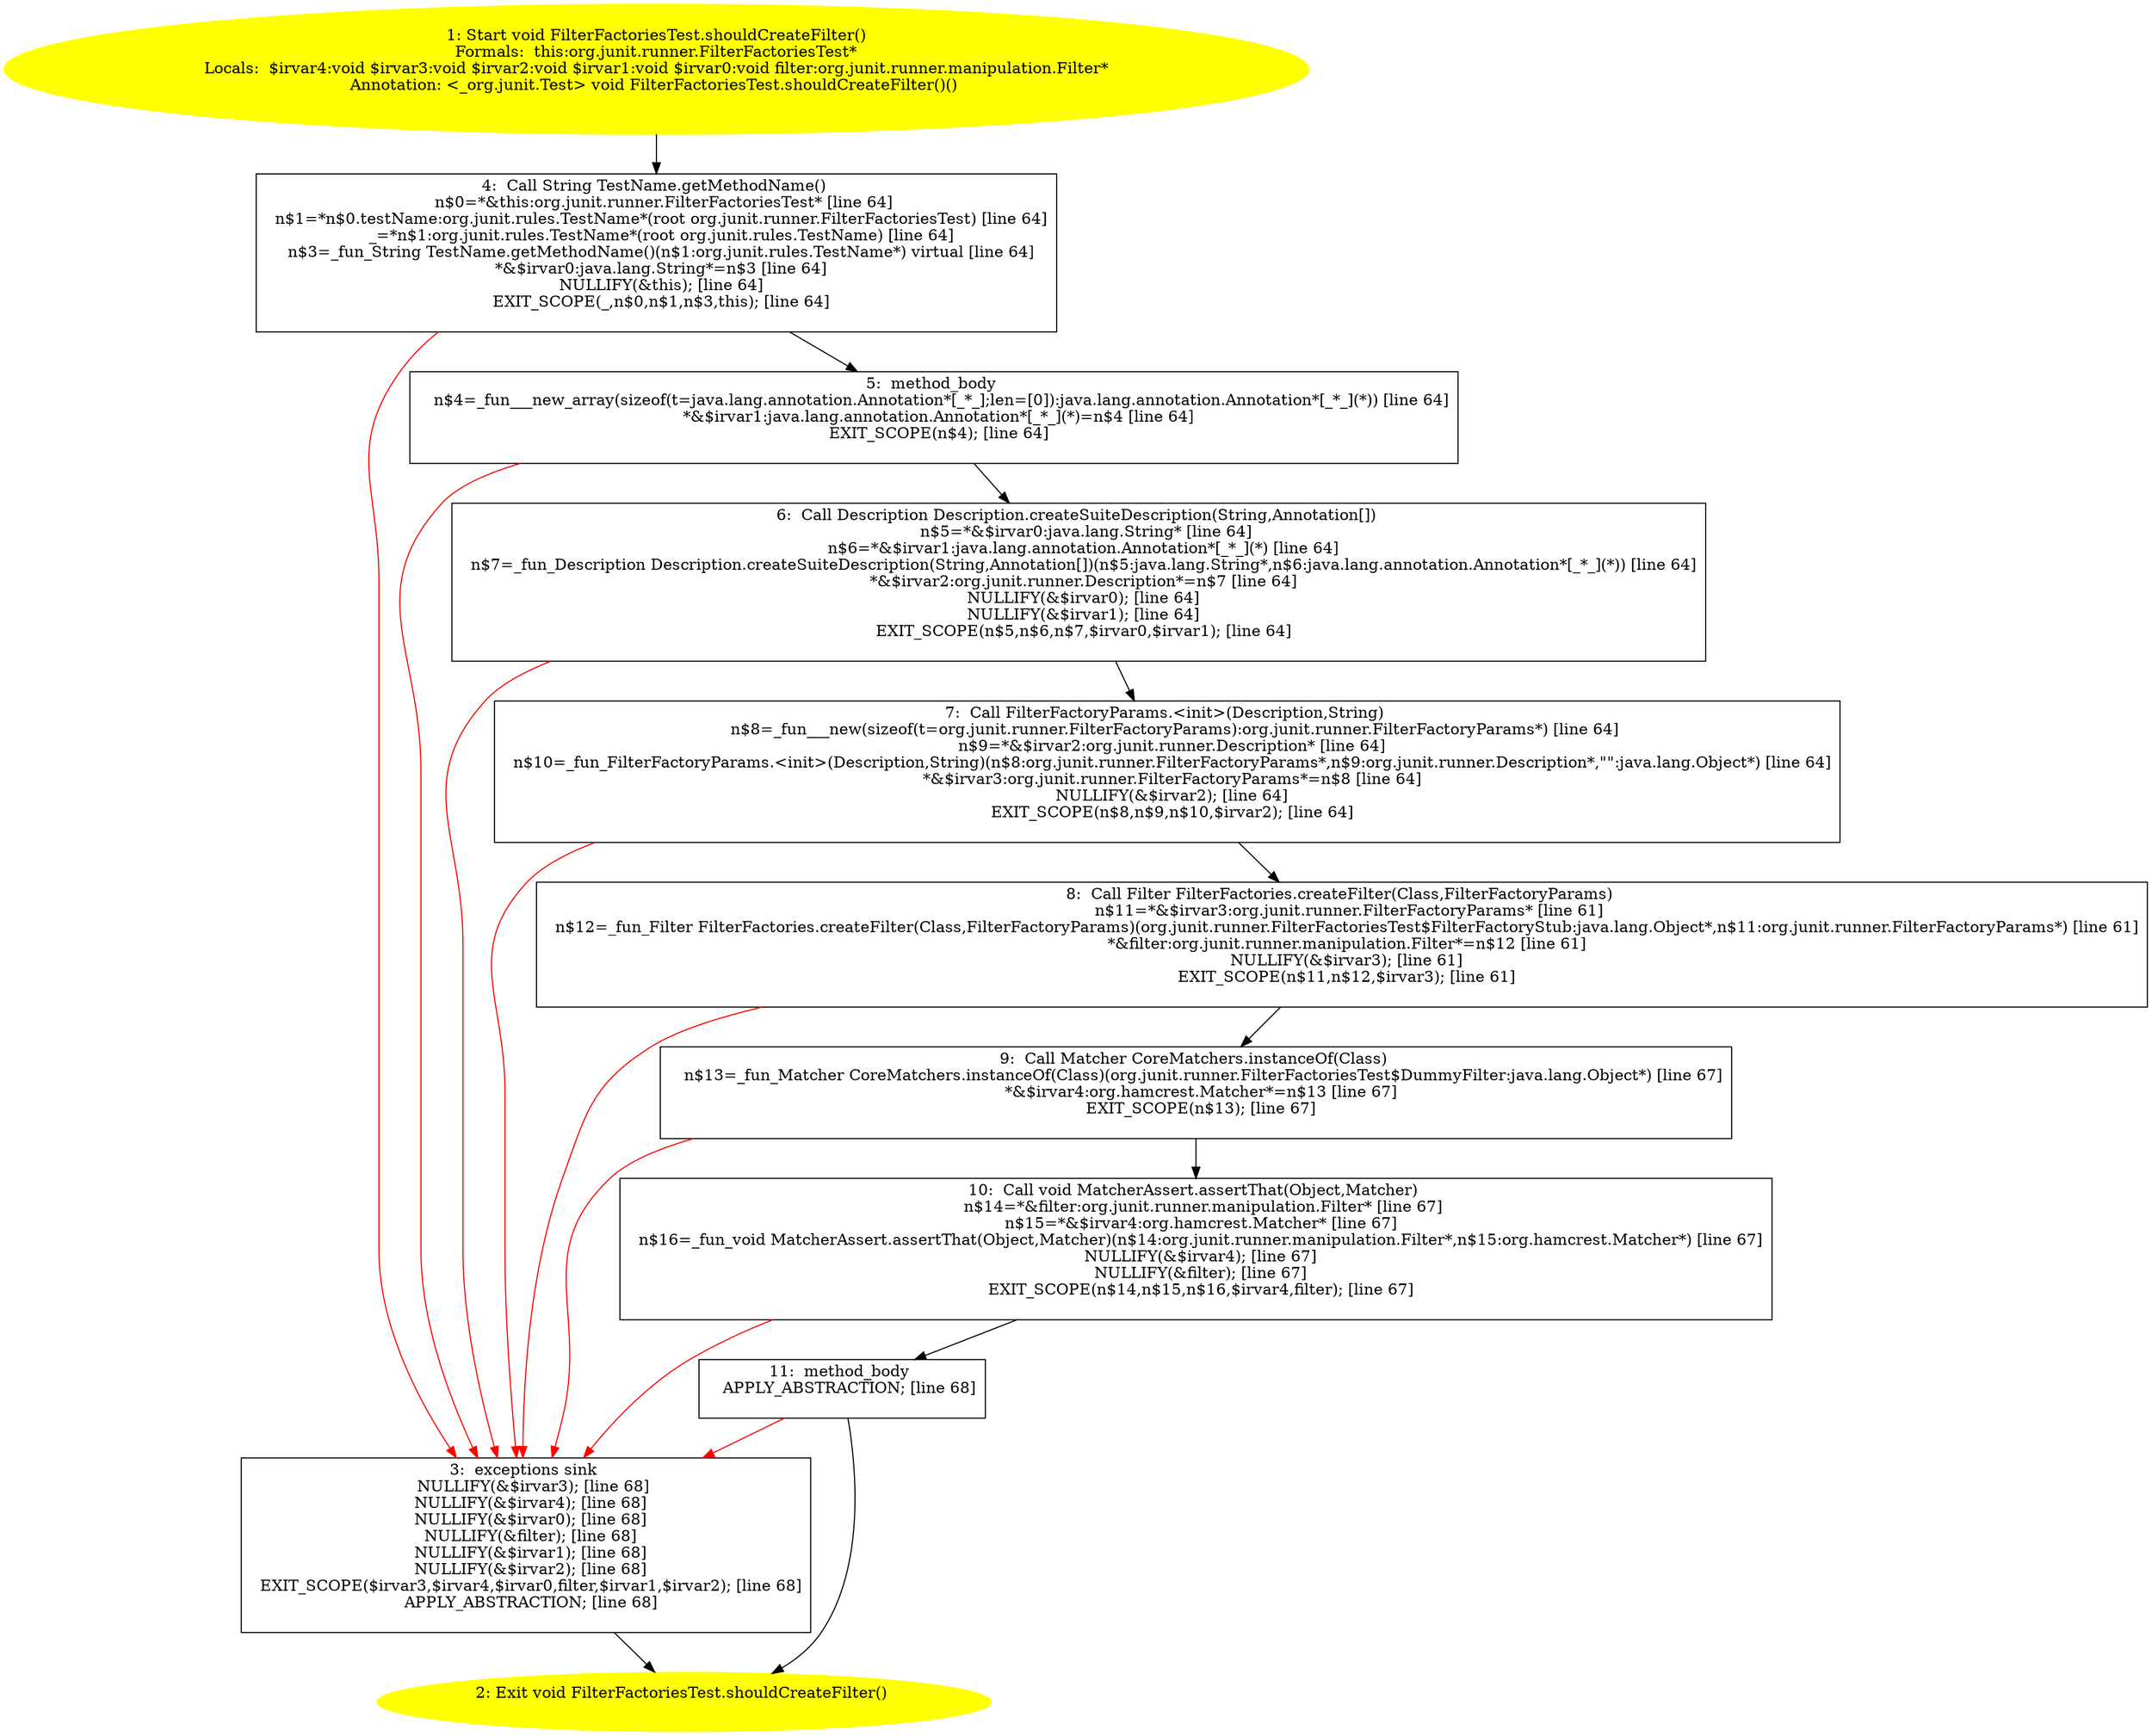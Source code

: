 /* @generated */
digraph cfg {
"org.junit.runner.FilterFactoriesTest.shouldCreateFilter():void.be33dbc5bb1e1d9f9002af1d68ece3c2_1" [label="1: Start void FilterFactoriesTest.shouldCreateFilter()\nFormals:  this:org.junit.runner.FilterFactoriesTest*\nLocals:  $irvar4:void $irvar3:void $irvar2:void $irvar1:void $irvar0:void filter:org.junit.runner.manipulation.Filter*\nAnnotation: <_org.junit.Test> void FilterFactoriesTest.shouldCreateFilter()() \n  " color=yellow style=filled]
	

	 "org.junit.runner.FilterFactoriesTest.shouldCreateFilter():void.be33dbc5bb1e1d9f9002af1d68ece3c2_1" -> "org.junit.runner.FilterFactoriesTest.shouldCreateFilter():void.be33dbc5bb1e1d9f9002af1d68ece3c2_4" ;
"org.junit.runner.FilterFactoriesTest.shouldCreateFilter():void.be33dbc5bb1e1d9f9002af1d68ece3c2_2" [label="2: Exit void FilterFactoriesTest.shouldCreateFilter() \n  " color=yellow style=filled]
	

"org.junit.runner.FilterFactoriesTest.shouldCreateFilter():void.be33dbc5bb1e1d9f9002af1d68ece3c2_3" [label="3:  exceptions sink \n   NULLIFY(&$irvar3); [line 68]\n  NULLIFY(&$irvar4); [line 68]\n  NULLIFY(&$irvar0); [line 68]\n  NULLIFY(&filter); [line 68]\n  NULLIFY(&$irvar1); [line 68]\n  NULLIFY(&$irvar2); [line 68]\n  EXIT_SCOPE($irvar3,$irvar4,$irvar0,filter,$irvar1,$irvar2); [line 68]\n  APPLY_ABSTRACTION; [line 68]\n " shape="box"]
	

	 "org.junit.runner.FilterFactoriesTest.shouldCreateFilter():void.be33dbc5bb1e1d9f9002af1d68ece3c2_3" -> "org.junit.runner.FilterFactoriesTest.shouldCreateFilter():void.be33dbc5bb1e1d9f9002af1d68ece3c2_2" ;
"org.junit.runner.FilterFactoriesTest.shouldCreateFilter():void.be33dbc5bb1e1d9f9002af1d68ece3c2_4" [label="4:  Call String TestName.getMethodName() \n   n$0=*&this:org.junit.runner.FilterFactoriesTest* [line 64]\n  n$1=*n$0.testName:org.junit.rules.TestName*(root org.junit.runner.FilterFactoriesTest) [line 64]\n  _=*n$1:org.junit.rules.TestName*(root org.junit.rules.TestName) [line 64]\n  n$3=_fun_String TestName.getMethodName()(n$1:org.junit.rules.TestName*) virtual [line 64]\n  *&$irvar0:java.lang.String*=n$3 [line 64]\n  NULLIFY(&this); [line 64]\n  EXIT_SCOPE(_,n$0,n$1,n$3,this); [line 64]\n " shape="box"]
	

	 "org.junit.runner.FilterFactoriesTest.shouldCreateFilter():void.be33dbc5bb1e1d9f9002af1d68ece3c2_4" -> "org.junit.runner.FilterFactoriesTest.shouldCreateFilter():void.be33dbc5bb1e1d9f9002af1d68ece3c2_5" ;
	 "org.junit.runner.FilterFactoriesTest.shouldCreateFilter():void.be33dbc5bb1e1d9f9002af1d68ece3c2_4" -> "org.junit.runner.FilterFactoriesTest.shouldCreateFilter():void.be33dbc5bb1e1d9f9002af1d68ece3c2_3" [color="red" ];
"org.junit.runner.FilterFactoriesTest.shouldCreateFilter():void.be33dbc5bb1e1d9f9002af1d68ece3c2_5" [label="5:  method_body \n   n$4=_fun___new_array(sizeof(t=java.lang.annotation.Annotation*[_*_];len=[0]):java.lang.annotation.Annotation*[_*_](*)) [line 64]\n  *&$irvar1:java.lang.annotation.Annotation*[_*_](*)=n$4 [line 64]\n  EXIT_SCOPE(n$4); [line 64]\n " shape="box"]
	

	 "org.junit.runner.FilterFactoriesTest.shouldCreateFilter():void.be33dbc5bb1e1d9f9002af1d68ece3c2_5" -> "org.junit.runner.FilterFactoriesTest.shouldCreateFilter():void.be33dbc5bb1e1d9f9002af1d68ece3c2_6" ;
	 "org.junit.runner.FilterFactoriesTest.shouldCreateFilter():void.be33dbc5bb1e1d9f9002af1d68ece3c2_5" -> "org.junit.runner.FilterFactoriesTest.shouldCreateFilter():void.be33dbc5bb1e1d9f9002af1d68ece3c2_3" [color="red" ];
"org.junit.runner.FilterFactoriesTest.shouldCreateFilter():void.be33dbc5bb1e1d9f9002af1d68ece3c2_6" [label="6:  Call Description Description.createSuiteDescription(String,Annotation[]) \n   n$5=*&$irvar0:java.lang.String* [line 64]\n  n$6=*&$irvar1:java.lang.annotation.Annotation*[_*_](*) [line 64]\n  n$7=_fun_Description Description.createSuiteDescription(String,Annotation[])(n$5:java.lang.String*,n$6:java.lang.annotation.Annotation*[_*_](*)) [line 64]\n  *&$irvar2:org.junit.runner.Description*=n$7 [line 64]\n  NULLIFY(&$irvar0); [line 64]\n  NULLIFY(&$irvar1); [line 64]\n  EXIT_SCOPE(n$5,n$6,n$7,$irvar0,$irvar1); [line 64]\n " shape="box"]
	

	 "org.junit.runner.FilterFactoriesTest.shouldCreateFilter():void.be33dbc5bb1e1d9f9002af1d68ece3c2_6" -> "org.junit.runner.FilterFactoriesTest.shouldCreateFilter():void.be33dbc5bb1e1d9f9002af1d68ece3c2_7" ;
	 "org.junit.runner.FilterFactoriesTest.shouldCreateFilter():void.be33dbc5bb1e1d9f9002af1d68ece3c2_6" -> "org.junit.runner.FilterFactoriesTest.shouldCreateFilter():void.be33dbc5bb1e1d9f9002af1d68ece3c2_3" [color="red" ];
"org.junit.runner.FilterFactoriesTest.shouldCreateFilter():void.be33dbc5bb1e1d9f9002af1d68ece3c2_7" [label="7:  Call FilterFactoryParams.<init>(Description,String) \n   n$8=_fun___new(sizeof(t=org.junit.runner.FilterFactoryParams):org.junit.runner.FilterFactoryParams*) [line 64]\n  n$9=*&$irvar2:org.junit.runner.Description* [line 64]\n  n$10=_fun_FilterFactoryParams.<init>(Description,String)(n$8:org.junit.runner.FilterFactoryParams*,n$9:org.junit.runner.Description*,\"\":java.lang.Object*) [line 64]\n  *&$irvar3:org.junit.runner.FilterFactoryParams*=n$8 [line 64]\n  NULLIFY(&$irvar2); [line 64]\n  EXIT_SCOPE(n$8,n$9,n$10,$irvar2); [line 64]\n " shape="box"]
	

	 "org.junit.runner.FilterFactoriesTest.shouldCreateFilter():void.be33dbc5bb1e1d9f9002af1d68ece3c2_7" -> "org.junit.runner.FilterFactoriesTest.shouldCreateFilter():void.be33dbc5bb1e1d9f9002af1d68ece3c2_8" ;
	 "org.junit.runner.FilterFactoriesTest.shouldCreateFilter():void.be33dbc5bb1e1d9f9002af1d68ece3c2_7" -> "org.junit.runner.FilterFactoriesTest.shouldCreateFilter():void.be33dbc5bb1e1d9f9002af1d68ece3c2_3" [color="red" ];
"org.junit.runner.FilterFactoriesTest.shouldCreateFilter():void.be33dbc5bb1e1d9f9002af1d68ece3c2_8" [label="8:  Call Filter FilterFactories.createFilter(Class,FilterFactoryParams) \n   n$11=*&$irvar3:org.junit.runner.FilterFactoryParams* [line 61]\n  n$12=_fun_Filter FilterFactories.createFilter(Class,FilterFactoryParams)(org.junit.runner.FilterFactoriesTest$FilterFactoryStub:java.lang.Object*,n$11:org.junit.runner.FilterFactoryParams*) [line 61]\n  *&filter:org.junit.runner.manipulation.Filter*=n$12 [line 61]\n  NULLIFY(&$irvar3); [line 61]\n  EXIT_SCOPE(n$11,n$12,$irvar3); [line 61]\n " shape="box"]
	

	 "org.junit.runner.FilterFactoriesTest.shouldCreateFilter():void.be33dbc5bb1e1d9f9002af1d68ece3c2_8" -> "org.junit.runner.FilterFactoriesTest.shouldCreateFilter():void.be33dbc5bb1e1d9f9002af1d68ece3c2_9" ;
	 "org.junit.runner.FilterFactoriesTest.shouldCreateFilter():void.be33dbc5bb1e1d9f9002af1d68ece3c2_8" -> "org.junit.runner.FilterFactoriesTest.shouldCreateFilter():void.be33dbc5bb1e1d9f9002af1d68ece3c2_3" [color="red" ];
"org.junit.runner.FilterFactoriesTest.shouldCreateFilter():void.be33dbc5bb1e1d9f9002af1d68ece3c2_9" [label="9:  Call Matcher CoreMatchers.instanceOf(Class) \n   n$13=_fun_Matcher CoreMatchers.instanceOf(Class)(org.junit.runner.FilterFactoriesTest$DummyFilter:java.lang.Object*) [line 67]\n  *&$irvar4:org.hamcrest.Matcher*=n$13 [line 67]\n  EXIT_SCOPE(n$13); [line 67]\n " shape="box"]
	

	 "org.junit.runner.FilterFactoriesTest.shouldCreateFilter():void.be33dbc5bb1e1d9f9002af1d68ece3c2_9" -> "org.junit.runner.FilterFactoriesTest.shouldCreateFilter():void.be33dbc5bb1e1d9f9002af1d68ece3c2_10" ;
	 "org.junit.runner.FilterFactoriesTest.shouldCreateFilter():void.be33dbc5bb1e1d9f9002af1d68ece3c2_9" -> "org.junit.runner.FilterFactoriesTest.shouldCreateFilter():void.be33dbc5bb1e1d9f9002af1d68ece3c2_3" [color="red" ];
"org.junit.runner.FilterFactoriesTest.shouldCreateFilter():void.be33dbc5bb1e1d9f9002af1d68ece3c2_10" [label="10:  Call void MatcherAssert.assertThat(Object,Matcher) \n   n$14=*&filter:org.junit.runner.manipulation.Filter* [line 67]\n  n$15=*&$irvar4:org.hamcrest.Matcher* [line 67]\n  n$16=_fun_void MatcherAssert.assertThat(Object,Matcher)(n$14:org.junit.runner.manipulation.Filter*,n$15:org.hamcrest.Matcher*) [line 67]\n  NULLIFY(&$irvar4); [line 67]\n  NULLIFY(&filter); [line 67]\n  EXIT_SCOPE(n$14,n$15,n$16,$irvar4,filter); [line 67]\n " shape="box"]
	

	 "org.junit.runner.FilterFactoriesTest.shouldCreateFilter():void.be33dbc5bb1e1d9f9002af1d68ece3c2_10" -> "org.junit.runner.FilterFactoriesTest.shouldCreateFilter():void.be33dbc5bb1e1d9f9002af1d68ece3c2_11" ;
	 "org.junit.runner.FilterFactoriesTest.shouldCreateFilter():void.be33dbc5bb1e1d9f9002af1d68ece3c2_10" -> "org.junit.runner.FilterFactoriesTest.shouldCreateFilter():void.be33dbc5bb1e1d9f9002af1d68ece3c2_3" [color="red" ];
"org.junit.runner.FilterFactoriesTest.shouldCreateFilter():void.be33dbc5bb1e1d9f9002af1d68ece3c2_11" [label="11:  method_body \n   APPLY_ABSTRACTION; [line 68]\n " shape="box"]
	

	 "org.junit.runner.FilterFactoriesTest.shouldCreateFilter():void.be33dbc5bb1e1d9f9002af1d68ece3c2_11" -> "org.junit.runner.FilterFactoriesTest.shouldCreateFilter():void.be33dbc5bb1e1d9f9002af1d68ece3c2_2" ;
	 "org.junit.runner.FilterFactoriesTest.shouldCreateFilter():void.be33dbc5bb1e1d9f9002af1d68ece3c2_11" -> "org.junit.runner.FilterFactoriesTest.shouldCreateFilter():void.be33dbc5bb1e1d9f9002af1d68ece3c2_3" [color="red" ];
}
